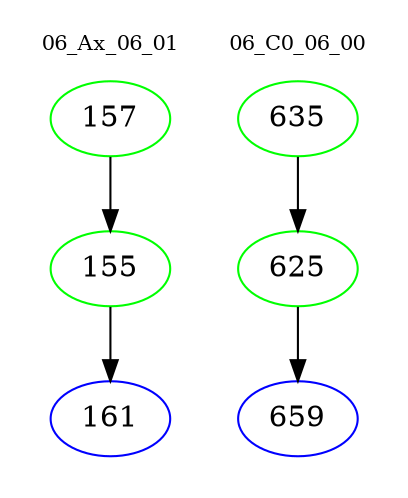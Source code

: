 digraph{
subgraph cluster_0 {
color = white
label = "06_Ax_06_01";
fontsize=10;
T0_157 [label="157", color="green"]
T0_157 -> T0_155 [color="black"]
T0_155 [label="155", color="green"]
T0_155 -> T0_161 [color="black"]
T0_161 [label="161", color="blue"]
}
subgraph cluster_1 {
color = white
label = "06_C0_06_00";
fontsize=10;
T1_635 [label="635", color="green"]
T1_635 -> T1_625 [color="black"]
T1_625 [label="625", color="green"]
T1_625 -> T1_659 [color="black"]
T1_659 [label="659", color="blue"]
}
}
